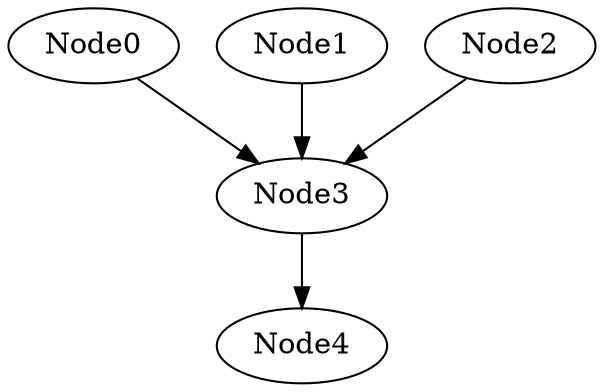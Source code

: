 // The Round Table
digraph {
	Node0
	Node1
	Node2
	Node3
	Node4
	Node0 -> Node3

	Node1 -> Node3

	Node2 -> Node3

	Node3 -> Node4

}
